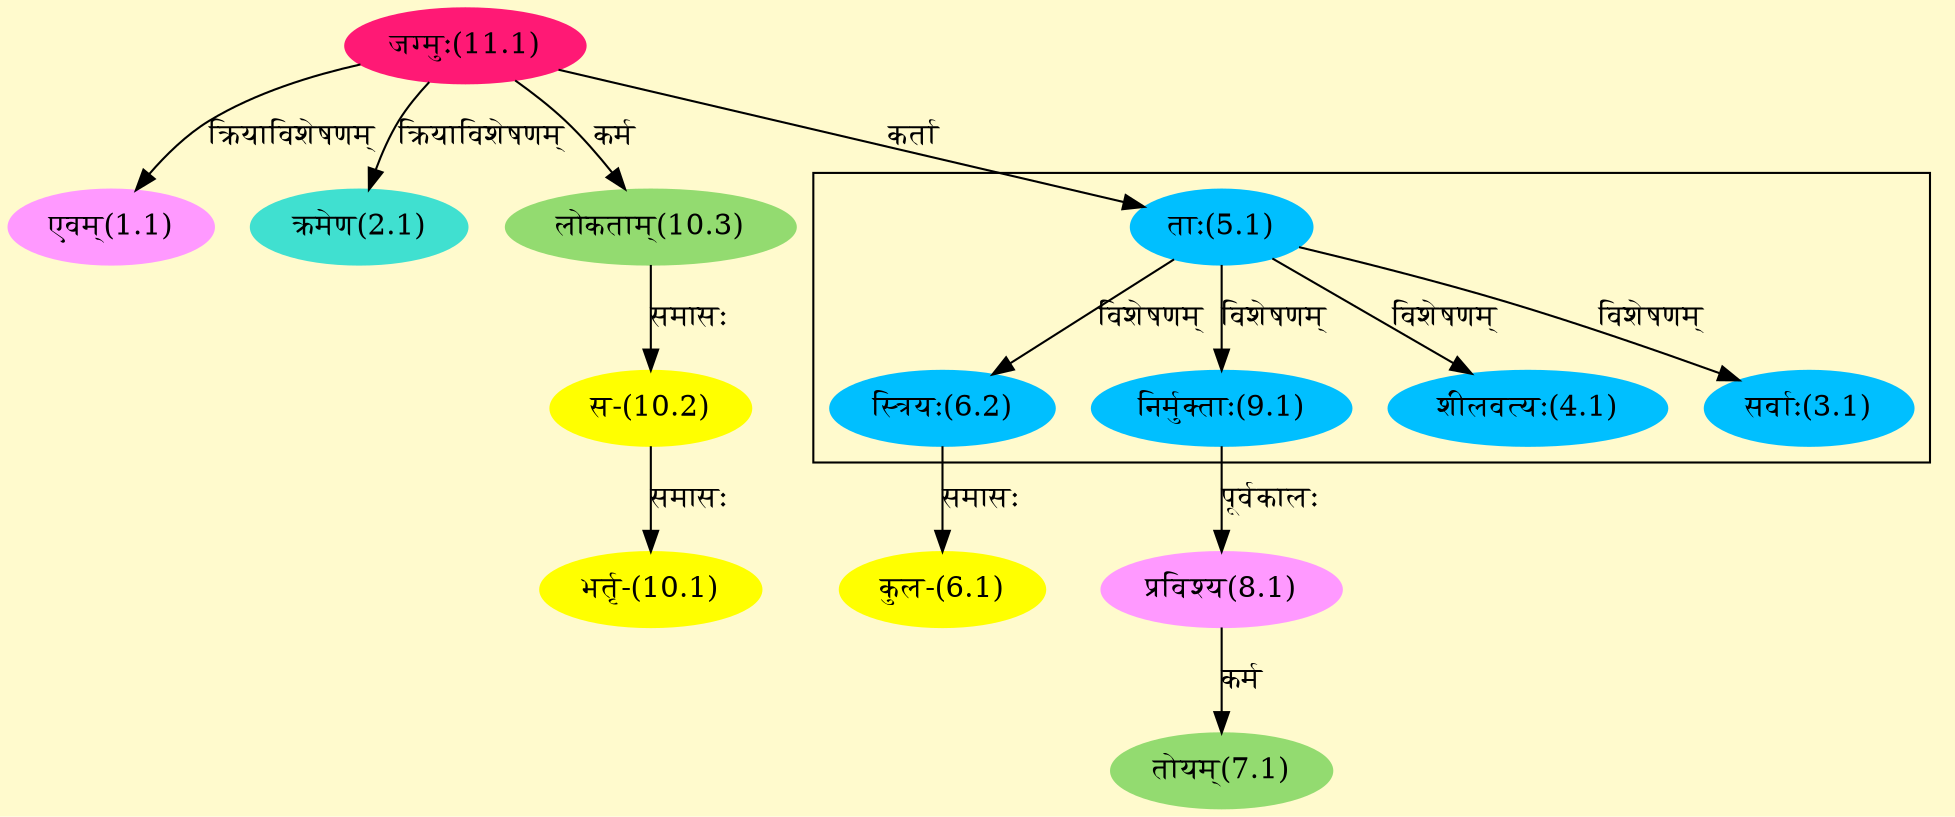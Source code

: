 digraph G{
rankdir=BT;
 compound=true;
 bgcolor="lemonchiffon1";

subgraph cluster_1{
Node3_1 [style=filled, color="#00BFFF" label = "सर्वाः(3.1)"]
Node5_1 [style=filled, color="#00BFFF" label = "ताः(5.1)"]
Node4_1 [style=filled, color="#00BFFF" label = "शीलवत्यः(4.1)"]
Node6_2 [style=filled, color="#00BFFF" label = "स्त्रियः(6.2)"]
Node9_1 [style=filled, color="#00BFFF" label = "निर्मुक्ताः(9.1)"]

}
Node1_1 [style=filled, color="#FF99FF" label = "एवम्(1.1)"]
Node11_1 [style=filled, color="#FF1975" label = "जग्मुः(11.1)"]
Node2_1 [style=filled, color="#40E0D0" label = "क्रमेण(2.1)"]
Node5_1 [style=filled, color="#00BFFF" label = "ताः(5.1)"]
Node6_1 [style=filled, color="#FFFF00" label = "कुल-(6.1)"]
Node6_2 [style=filled, color="#00BFFF" label = "स्त्रियः(6.2)"]
Node7_1 [style=filled, color="#93DB70" label = "तोयम्(7.1)"]
Node8_1 [style=filled, color="#FF99FF" label = "प्रविश्य(8.1)"]
Node9_1 [style=filled, color="#00BFFF" label = "निर्मुक्ताः(9.1)"]
Node10_1 [style=filled, color="#FFFF00" label = "भर्तृ-(10.1)"]
Node10_2 [style=filled, color="#FFFF00" label = "स-(10.2)"]
Node10_3 [style=filled, color="#93DB70" label = "लोकताम्(10.3)"]
/* Start of Relations section */

Node1_1 -> Node11_1 [  label="क्रियाविशेषणम्"  dir="back" ]
Node2_1 -> Node11_1 [  label="क्रियाविशेषणम्"  dir="back" ]
Node3_1 -> Node5_1 [  label="विशेषणम्"  dir="back" ]
Node4_1 -> Node5_1 [  label="विशेषणम्"  dir="back" ]
Node5_1 -> Node11_1 [  label="कर्ता"  dir="back" ]
Node6_1 -> Node6_2 [  label="समासः"  dir="back" ]
Node6_2 -> Node5_1 [  label="विशेषणम्"  dir="back" ]
Node7_1 -> Node8_1 [  label="कर्म"  dir="back" ]
Node8_1 -> Node9_1 [  label="पूर्वकालः"  dir="back" ]
Node9_1 -> Node5_1 [  label="विशेषणम्"  dir="back" ]
Node10_1 -> Node10_2 [  label="समासः"  dir="back" ]
Node10_2 -> Node10_3 [  label="समासः"  dir="back" ]
Node10_3 -> Node11_1 [  label="कर्म"  dir="back" ]
}
